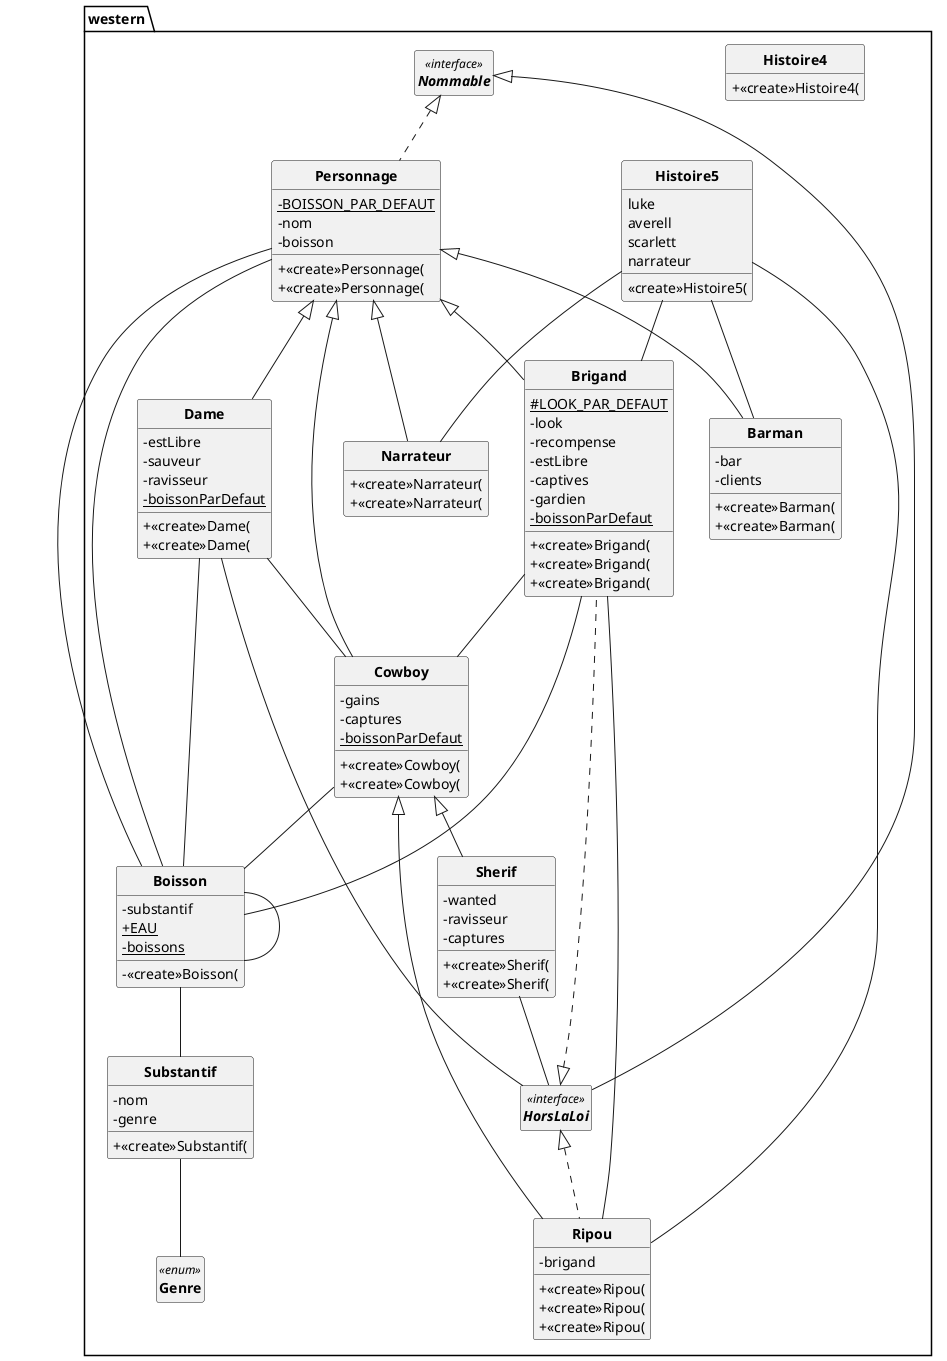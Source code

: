 @startuml

'UML GENERE PAR CODE :)

skinparam style strictuml
skinparam classAttributeIconSize 0
skinparam classFontStyle Bold
hide empty members

PACKAGE western{
	CLASS Barman  extends Personnage {
		+<<create>>Barman(
		+<<create>>Barman(
		-bar
		-clients
	}


	CLASS Boisson  {
		-substantif
		+{static}EAU
		-{static}boissons
		-<<create>>Boisson(
	}
Boisson -- Substantif
Boisson -- Boisson


	CLASS Brigand  extends Personnage implements HorsLaLoi {
		#{static}LOOK_PAR_DEFAUT
		-look
		-recompense
		-estLibre
		-captives
		-gardien
		+<<create>>Brigand(
		+<<create>>Brigand(
		+<<create>>Brigand(
		-{static}boissonParDefaut
	}
Brigand -- Cowboy
Brigand -- Boisson


	CLASS Cowboy  extends Personnage {
		-gains
		-captures
		+<<create>>Cowboy(
		+<<create>>Cowboy(
		-{static}boissonParDefaut
	}
Cowboy -- Boisson


	CLASS Dame  extends Personnage {
		-estLibre
		-sauveur
		-ravisseur
		+<<create>>Dame(
		+<<create>>Dame(
		-{static}boissonParDefaut
	}
Dame -- Cowboy
Dame -- HorsLaLoi
Dame -- Boisson


	ENUM Genre<<enum>>{

	}

	CLASS Histoire4  {
		+<<create>>Histoire4(
	}


	CLASS Histoire5  {
		<<create>>Histoire5(
		luke
		averell
		scarlett
		narrateur
	}
Histoire5 -- Barman
Histoire5 -- Brigand
Histoire5 -- Ripou
Histoire5 -- Narrateur


	INTERFACE HorsLaLoi <<interface>>  implements Nommable{

	}

	CLASS Narrateur  extends Personnage {
		+<<create>>Narrateur(
		+<<create>>Narrateur(
	}


	INTERFACE Nommable <<interface>> {

	}

	CLASS Personnage  implements Nommable {
		-{static}BOISSON_PAR_DEFAUT
		-nom
		-boisson
		+<<create>>Personnage(
		+<<create>>Personnage(
	}
Personnage -- Boisson
Personnage -- Boisson


	CLASS Ripou  extends Cowboy implements HorsLaLoi {
		-brigand
		+<<create>>Ripou(
		+<<create>>Ripou(
		+<<create>>Ripou(
	}
Ripou -- Brigand


	CLASS Sherif  extends Cowboy {
		+<<create>>Sherif(
		+<<create>>Sherif(
		-wanted
		-ravisseur
		-captures
	}
Sherif -- HorsLaLoi


	CLASS Substantif  {
		-nom
		-genre
		+<<create>>Substantif(
	}
Substantif -- Genre



}
@enduml
